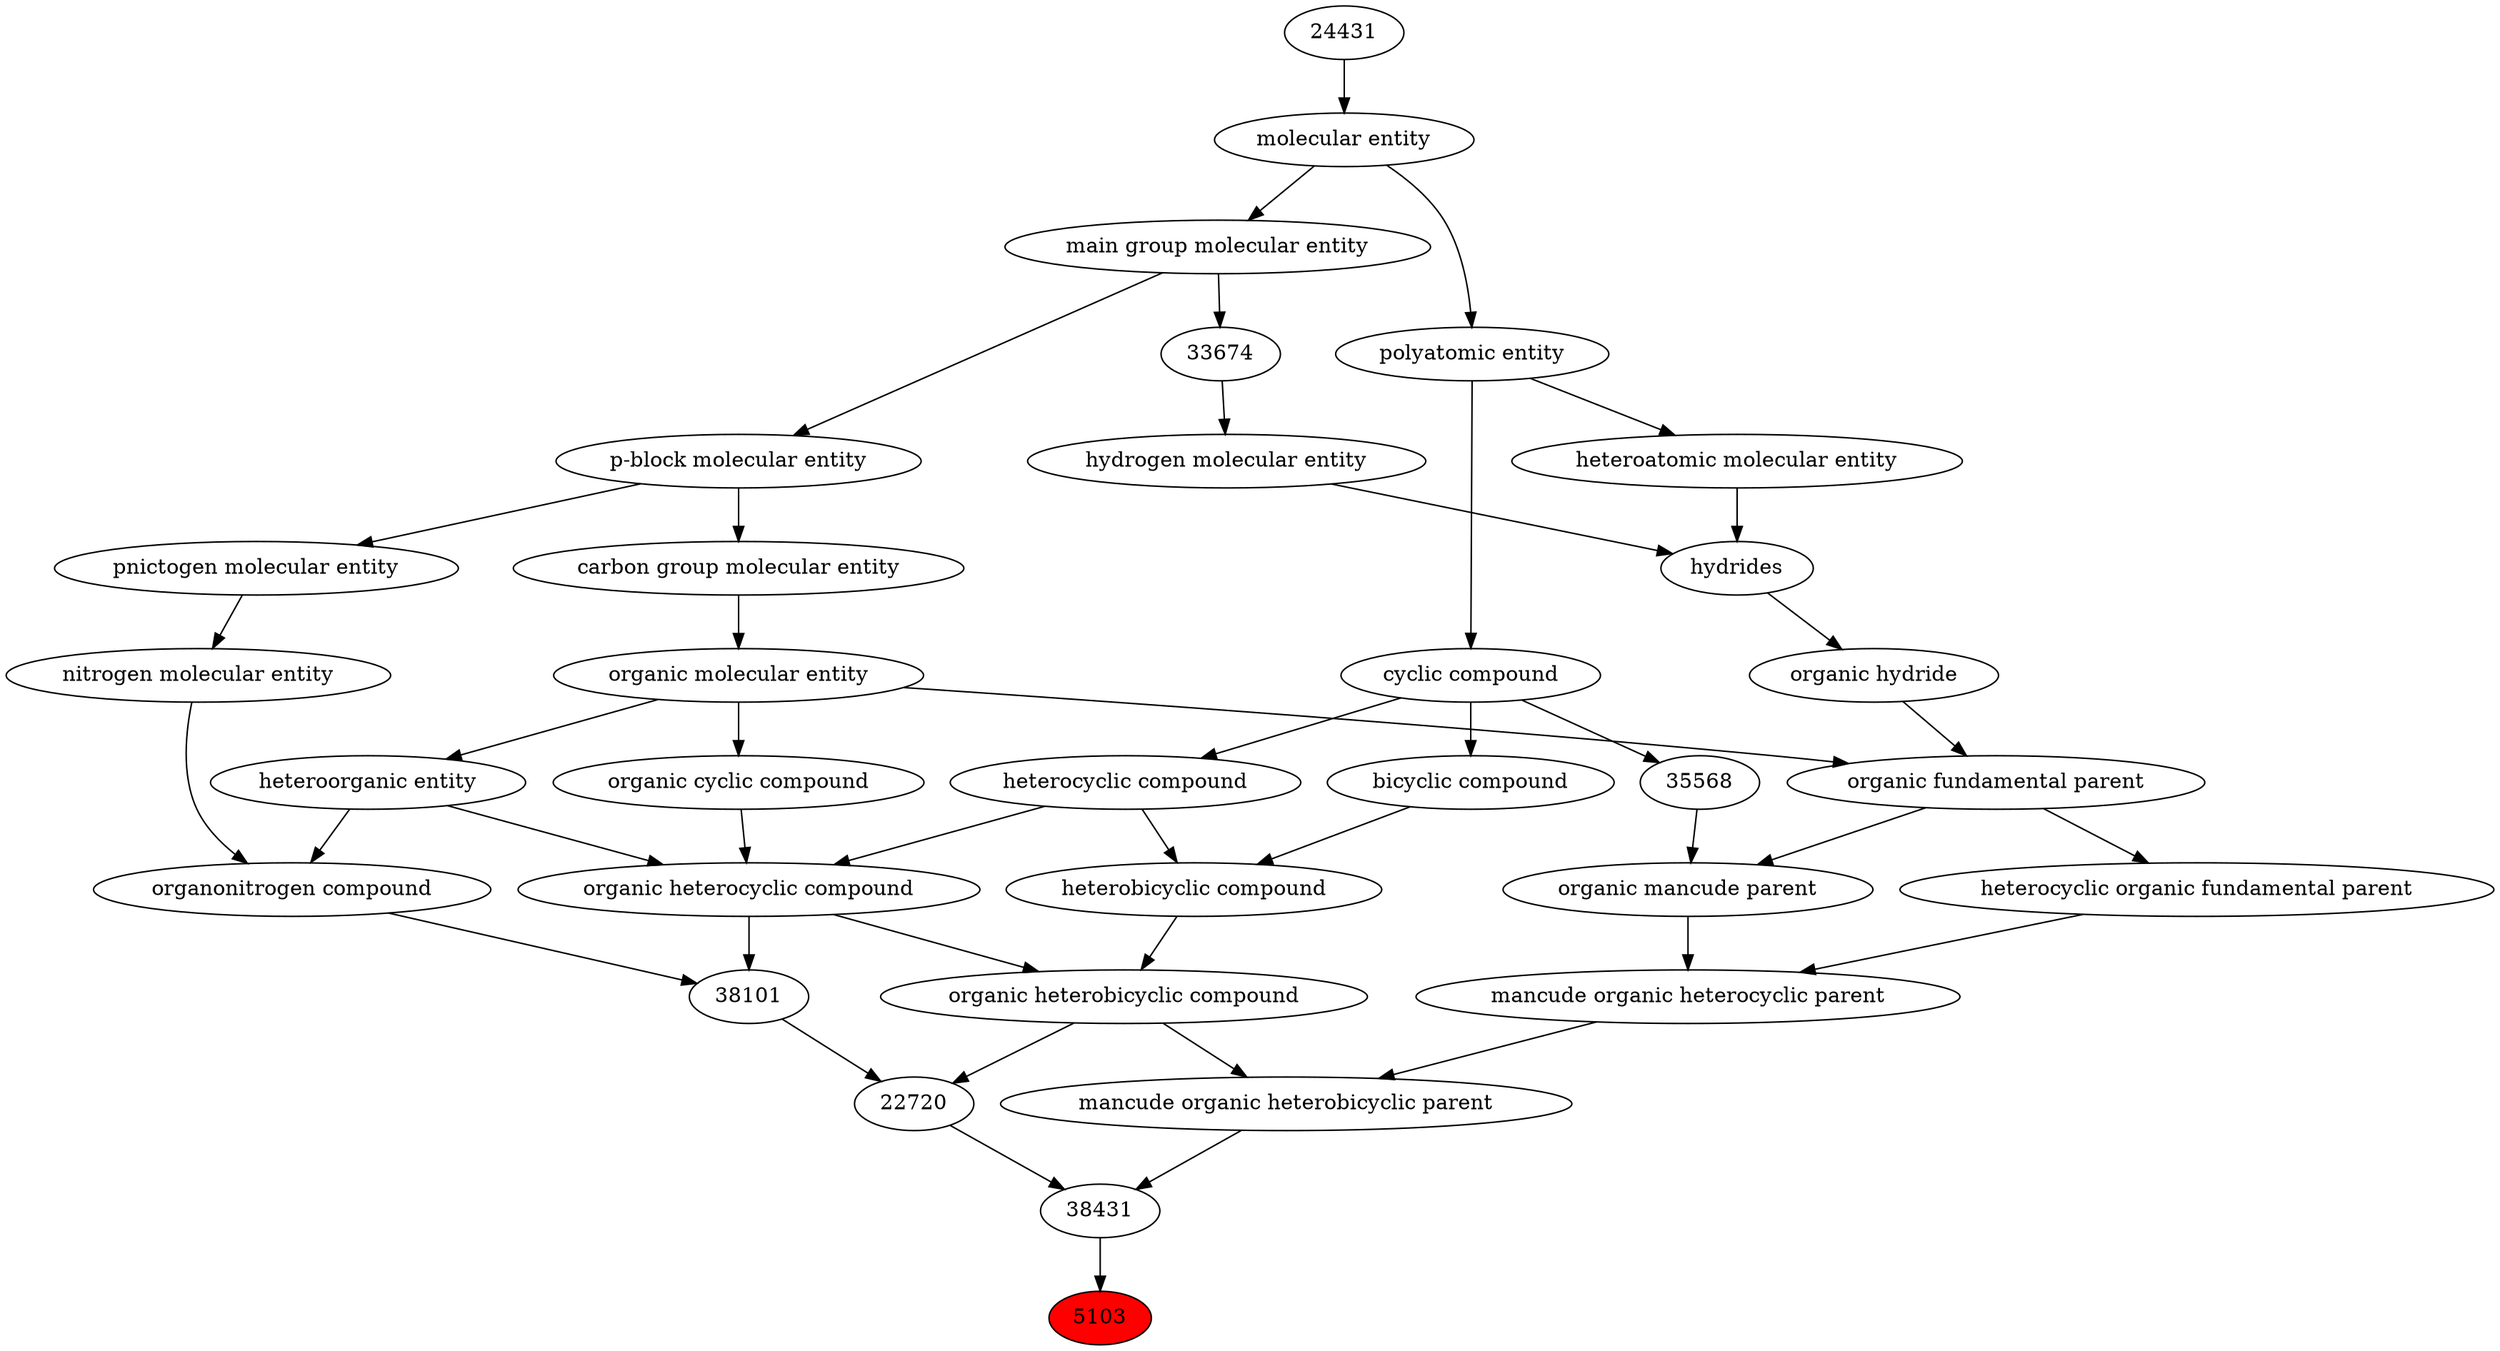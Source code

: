 digraph tree{ 
5103 [label="5103" fillcolor=red style=filled]
38431 -> 5103
38431 [label="38431"]
22720 -> 38431
35570 -> 38431
22720 [label="22720"]
38101 -> 22720
27171 -> 22720
35570 [label="mancude organic heterobicyclic parent"]
27171 -> 35570
35571 -> 35570
38101 [label="38101"]
24532 -> 38101
35352 -> 38101
27171 [label="organic heterobicyclic compound"]
33672 -> 27171
24532 -> 27171
35571 [label="mancude organic heterocyclic parent"]
35573 -> 35571
35552 -> 35571
24532 [label="organic heterocyclic compound"]
33285 -> 24532
33832 -> 24532
5686 -> 24532
35352 [label="organonitrogen compound"]
51143 -> 35352
33285 -> 35352
33672 [label="heterobicyclic compound"]
33636 -> 33672
5686 -> 33672
35573 [label="organic mancude parent"]
35568 -> 35573
33245 -> 35573
35552 [label="heterocyclic organic fundamental parent"]
33245 -> 35552
33285 [label="heteroorganic entity"]
50860 -> 33285
33832 [label="organic cyclic compound"]
50860 -> 33832
5686 [label="heterocyclic compound"]
33595 -> 5686
51143 [label="nitrogen molecular entity"]
33302 -> 51143
33636 [label="bicyclic compound"]
33595 -> 33636
35568 [label="35568"]
33595 -> 35568
33245 [label="organic fundamental parent"]
50860 -> 33245
37175 -> 33245
50860 [label="organic molecular entity"]
33582 -> 50860
33595 [label="cyclic compound"]
36357 -> 33595
33302 [label="pnictogen molecular entity"]
33675 -> 33302
37175 [label="organic hydride"]
33692 -> 37175
33582 [label="carbon group molecular entity"]
33675 -> 33582
36357 [label="polyatomic entity"]
23367 -> 36357
33675 [label="p-block molecular entity"]
33579 -> 33675
33692 [label="hydrides"]
33608 -> 33692
37577 -> 33692
23367 [label="molecular entity"]
24431 -> 23367
33579 [label="main group molecular entity"]
23367 -> 33579
33608 [label="hydrogen molecular entity"]
33674 -> 33608
37577 [label="heteroatomic molecular entity"]
36357 -> 37577
24431 [label="24431"]
33674 [label="33674"]
33579 -> 33674
}